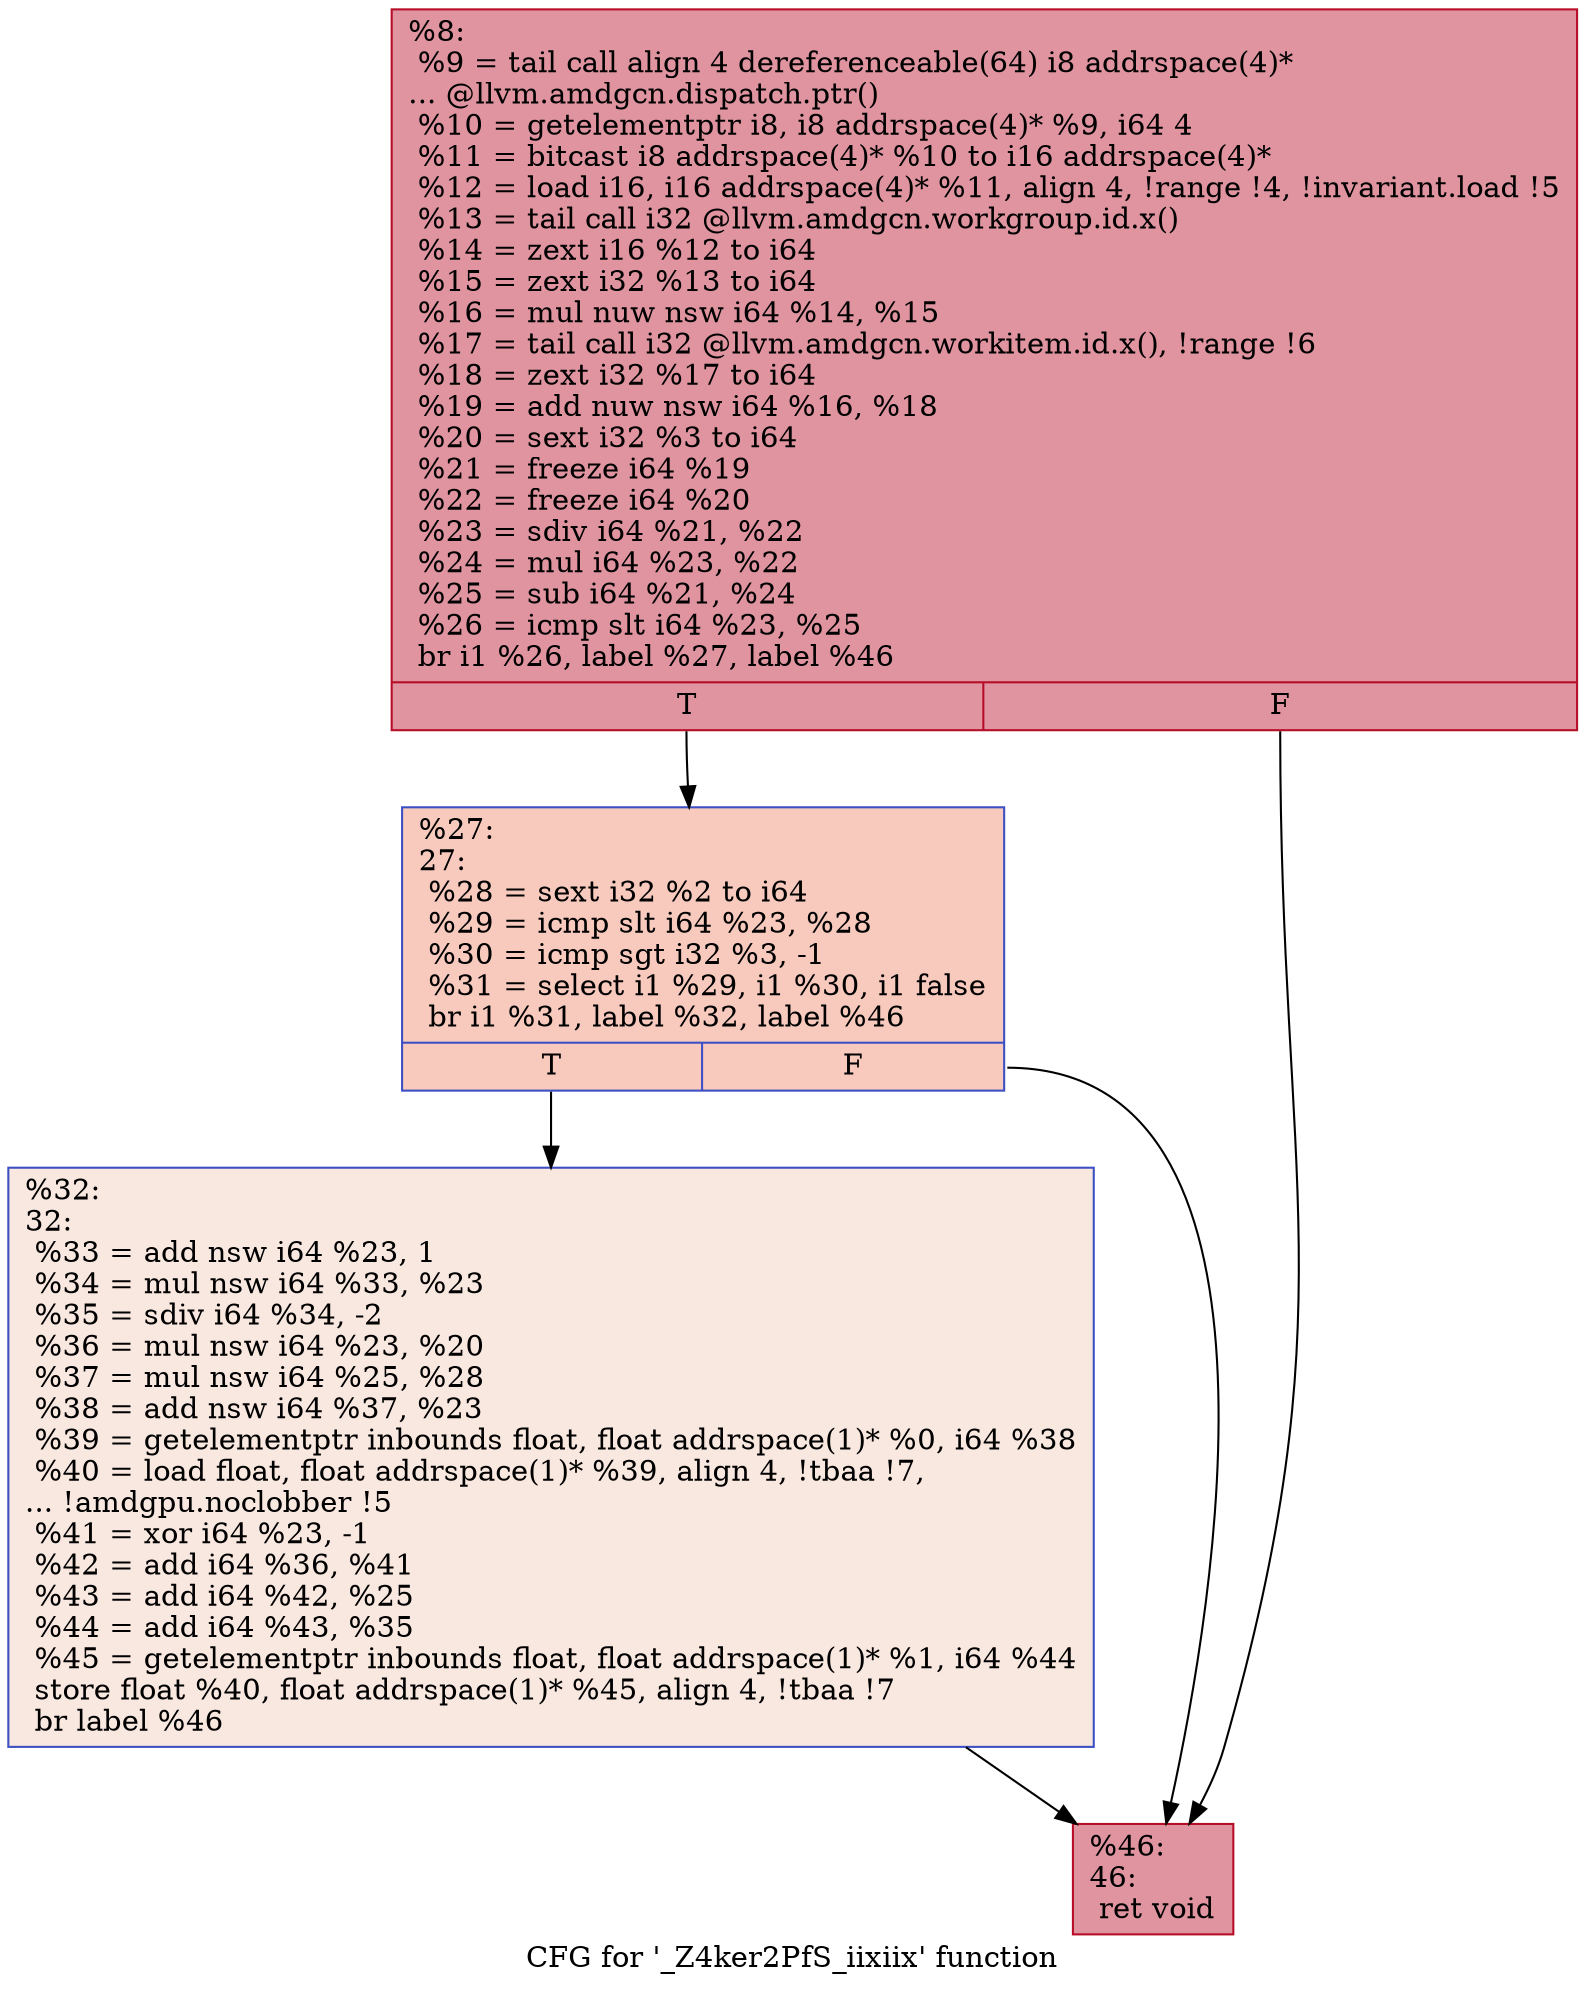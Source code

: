 digraph "CFG for '_Z4ker2PfS_iixiix' function" {
	label="CFG for '_Z4ker2PfS_iixiix' function";

	Node0x4cb4390 [shape=record,color="#b70d28ff", style=filled, fillcolor="#b70d2870",label="{%8:\l  %9 = tail call align 4 dereferenceable(64) i8 addrspace(4)*\l... @llvm.amdgcn.dispatch.ptr()\l  %10 = getelementptr i8, i8 addrspace(4)* %9, i64 4\l  %11 = bitcast i8 addrspace(4)* %10 to i16 addrspace(4)*\l  %12 = load i16, i16 addrspace(4)* %11, align 4, !range !4, !invariant.load !5\l  %13 = tail call i32 @llvm.amdgcn.workgroup.id.x()\l  %14 = zext i16 %12 to i64\l  %15 = zext i32 %13 to i64\l  %16 = mul nuw nsw i64 %14, %15\l  %17 = tail call i32 @llvm.amdgcn.workitem.id.x(), !range !6\l  %18 = zext i32 %17 to i64\l  %19 = add nuw nsw i64 %16, %18\l  %20 = sext i32 %3 to i64\l  %21 = freeze i64 %19\l  %22 = freeze i64 %20\l  %23 = sdiv i64 %21, %22\l  %24 = mul i64 %23, %22\l  %25 = sub i64 %21, %24\l  %26 = icmp slt i64 %23, %25\l  br i1 %26, label %27, label %46\l|{<s0>T|<s1>F}}"];
	Node0x4cb4390:s0 -> Node0x4cb66b0;
	Node0x4cb4390:s1 -> Node0x4cb6740;
	Node0x4cb66b0 [shape=record,color="#3d50c3ff", style=filled, fillcolor="#ef886b70",label="{%27:\l27:                                               \l  %28 = sext i32 %2 to i64\l  %29 = icmp slt i64 %23, %28\l  %30 = icmp sgt i32 %3, -1\l  %31 = select i1 %29, i1 %30, i1 false\l  br i1 %31, label %32, label %46\l|{<s0>T|<s1>F}}"];
	Node0x4cb66b0:s0 -> Node0x4cb6af0;
	Node0x4cb66b0:s1 -> Node0x4cb6740;
	Node0x4cb6af0 [shape=record,color="#3d50c3ff", style=filled, fillcolor="#f1ccb870",label="{%32:\l32:                                               \l  %33 = add nsw i64 %23, 1\l  %34 = mul nsw i64 %33, %23\l  %35 = sdiv i64 %34, -2\l  %36 = mul nsw i64 %23, %20\l  %37 = mul nsw i64 %25, %28\l  %38 = add nsw i64 %37, %23\l  %39 = getelementptr inbounds float, float addrspace(1)* %0, i64 %38\l  %40 = load float, float addrspace(1)* %39, align 4, !tbaa !7,\l... !amdgpu.noclobber !5\l  %41 = xor i64 %23, -1\l  %42 = add i64 %36, %41\l  %43 = add i64 %42, %25\l  %44 = add i64 %43, %35\l  %45 = getelementptr inbounds float, float addrspace(1)* %1, i64 %44\l  store float %40, float addrspace(1)* %45, align 4, !tbaa !7\l  br label %46\l}"];
	Node0x4cb6af0 -> Node0x4cb6740;
	Node0x4cb6740 [shape=record,color="#b70d28ff", style=filled, fillcolor="#b70d2870",label="{%46:\l46:                                               \l  ret void\l}"];
}
